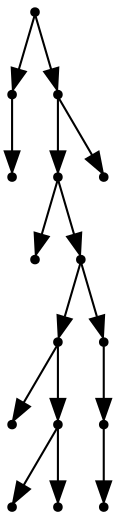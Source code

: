 digraph {
  15 [shape=point];
  1 [shape=point];
  0 [shape=point];
  14 [shape=point];
  12 [shape=point];
  2 [shape=point];
  11 [shape=point];
  7 [shape=point];
  3 [shape=point];
  6 [shape=point];
  4 [shape=point];
  5 [shape=point];
  10 [shape=point];
  9 [shape=point];
  8 [shape=point];
  13 [shape=point];
15 -> 1;
1 -> 0;
15 -> 14;
14 -> 12;
12 -> 2;
12 -> 11;
11 -> 7;
7 -> 3;
7 -> 6;
6 -> 4;
6 -> 5;
11 -> 10;
10 -> 9;
9 -> 8;
14 -> 13;
}
